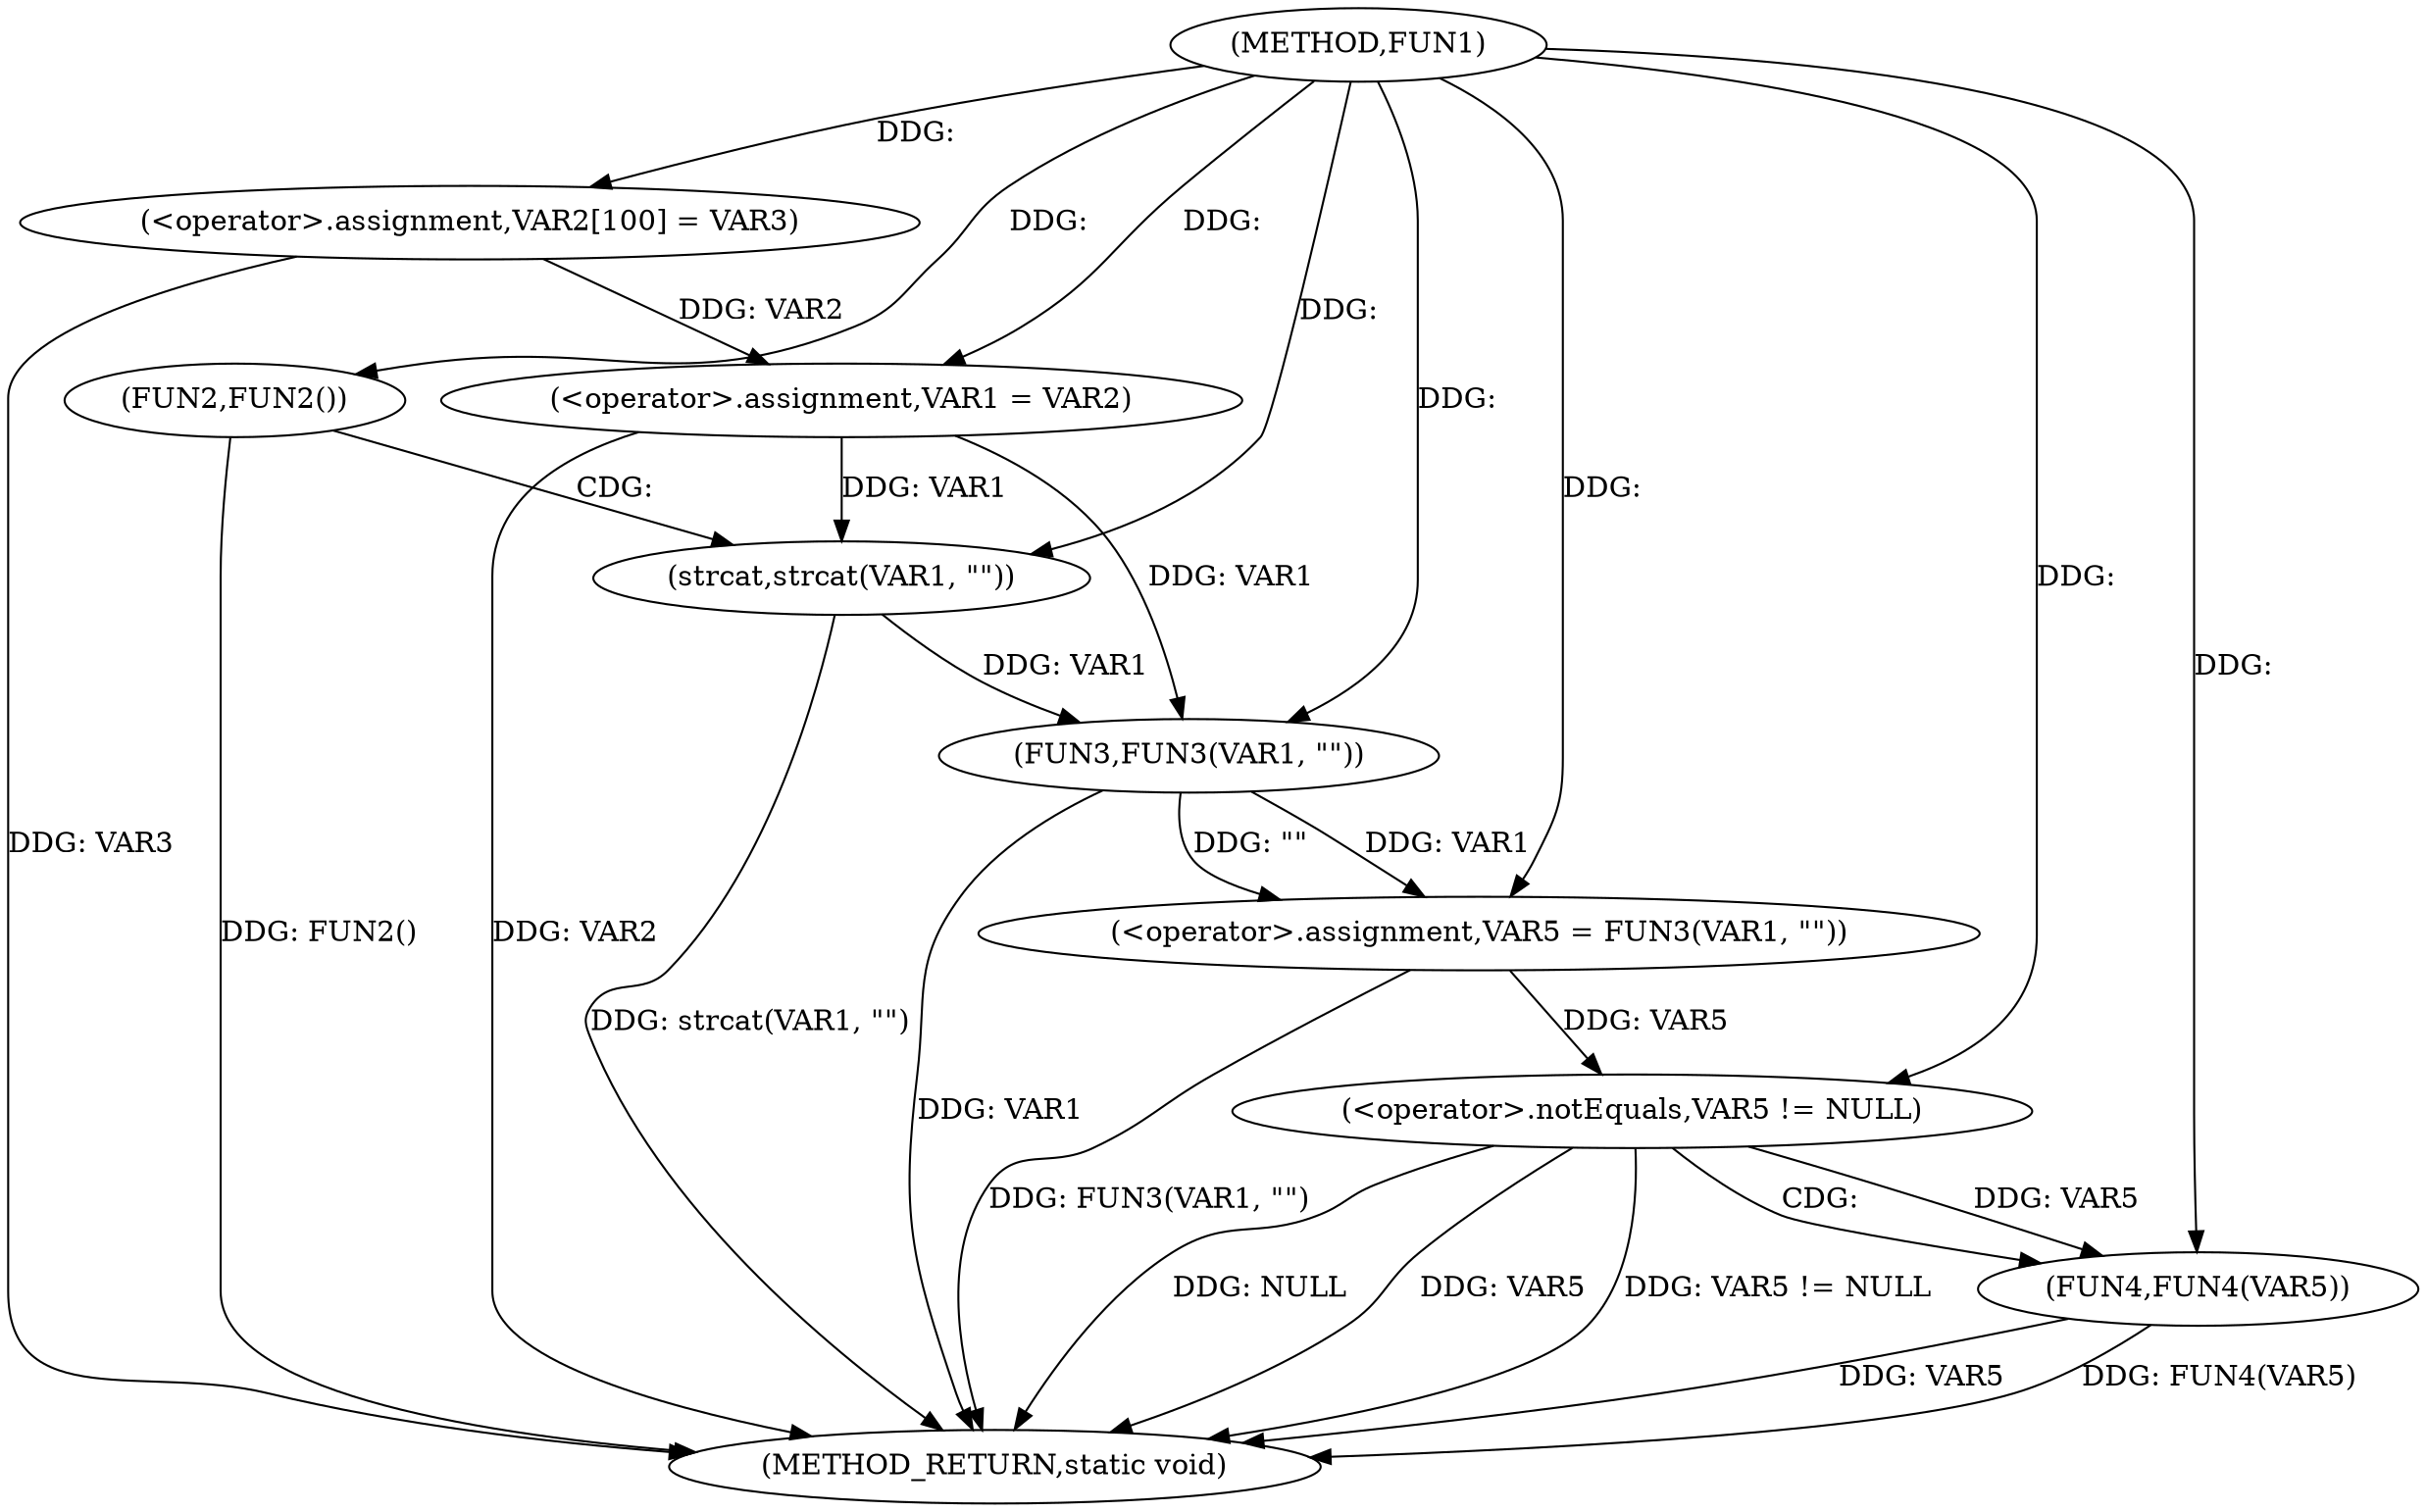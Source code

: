 digraph FUN1 {  
"1000100" [label = "(METHOD,FUN1)" ]
"1000130" [label = "(METHOD_RETURN,static void)" ]
"1000104" [label = "(<operator>.assignment,VAR2[100] = VAR3)" ]
"1000107" [label = "(<operator>.assignment,VAR1 = VAR2)" ]
"1000111" [label = "(FUN2,FUN2())" ]
"1000113" [label = "(strcat,strcat(VAR1, \"\"))" ]
"1000118" [label = "(<operator>.assignment,VAR5 = FUN3(VAR1, \"\"))" ]
"1000120" [label = "(FUN3,FUN3(VAR1, \"\"))" ]
"1000124" [label = "(<operator>.notEquals,VAR5 != NULL)" ]
"1000128" [label = "(FUN4,FUN4(VAR5))" ]
  "1000124" -> "1000130"  [ label = "DDG: NULL"] 
  "1000124" -> "1000130"  [ label = "DDG: VAR5"] 
  "1000128" -> "1000130"  [ label = "DDG: VAR5"] 
  "1000120" -> "1000130"  [ label = "DDG: VAR1"] 
  "1000128" -> "1000130"  [ label = "DDG: FUN4(VAR5)"] 
  "1000111" -> "1000130"  [ label = "DDG: FUN2()"] 
  "1000124" -> "1000130"  [ label = "DDG: VAR5 != NULL"] 
  "1000113" -> "1000130"  [ label = "DDG: strcat(VAR1, \"\")"] 
  "1000118" -> "1000130"  [ label = "DDG: FUN3(VAR1, \"\")"] 
  "1000104" -> "1000130"  [ label = "DDG: VAR3"] 
  "1000107" -> "1000130"  [ label = "DDG: VAR2"] 
  "1000100" -> "1000104"  [ label = "DDG: "] 
  "1000104" -> "1000107"  [ label = "DDG: VAR2"] 
  "1000100" -> "1000107"  [ label = "DDG: "] 
  "1000100" -> "1000111"  [ label = "DDG: "] 
  "1000107" -> "1000113"  [ label = "DDG: VAR1"] 
  "1000100" -> "1000113"  [ label = "DDG: "] 
  "1000120" -> "1000118"  [ label = "DDG: VAR1"] 
  "1000120" -> "1000118"  [ label = "DDG: \"\""] 
  "1000100" -> "1000118"  [ label = "DDG: "] 
  "1000107" -> "1000120"  [ label = "DDG: VAR1"] 
  "1000113" -> "1000120"  [ label = "DDG: VAR1"] 
  "1000100" -> "1000120"  [ label = "DDG: "] 
  "1000118" -> "1000124"  [ label = "DDG: VAR5"] 
  "1000100" -> "1000124"  [ label = "DDG: "] 
  "1000124" -> "1000128"  [ label = "DDG: VAR5"] 
  "1000100" -> "1000128"  [ label = "DDG: "] 
  "1000111" -> "1000113"  [ label = "CDG: "] 
  "1000124" -> "1000128"  [ label = "CDG: "] 
}
